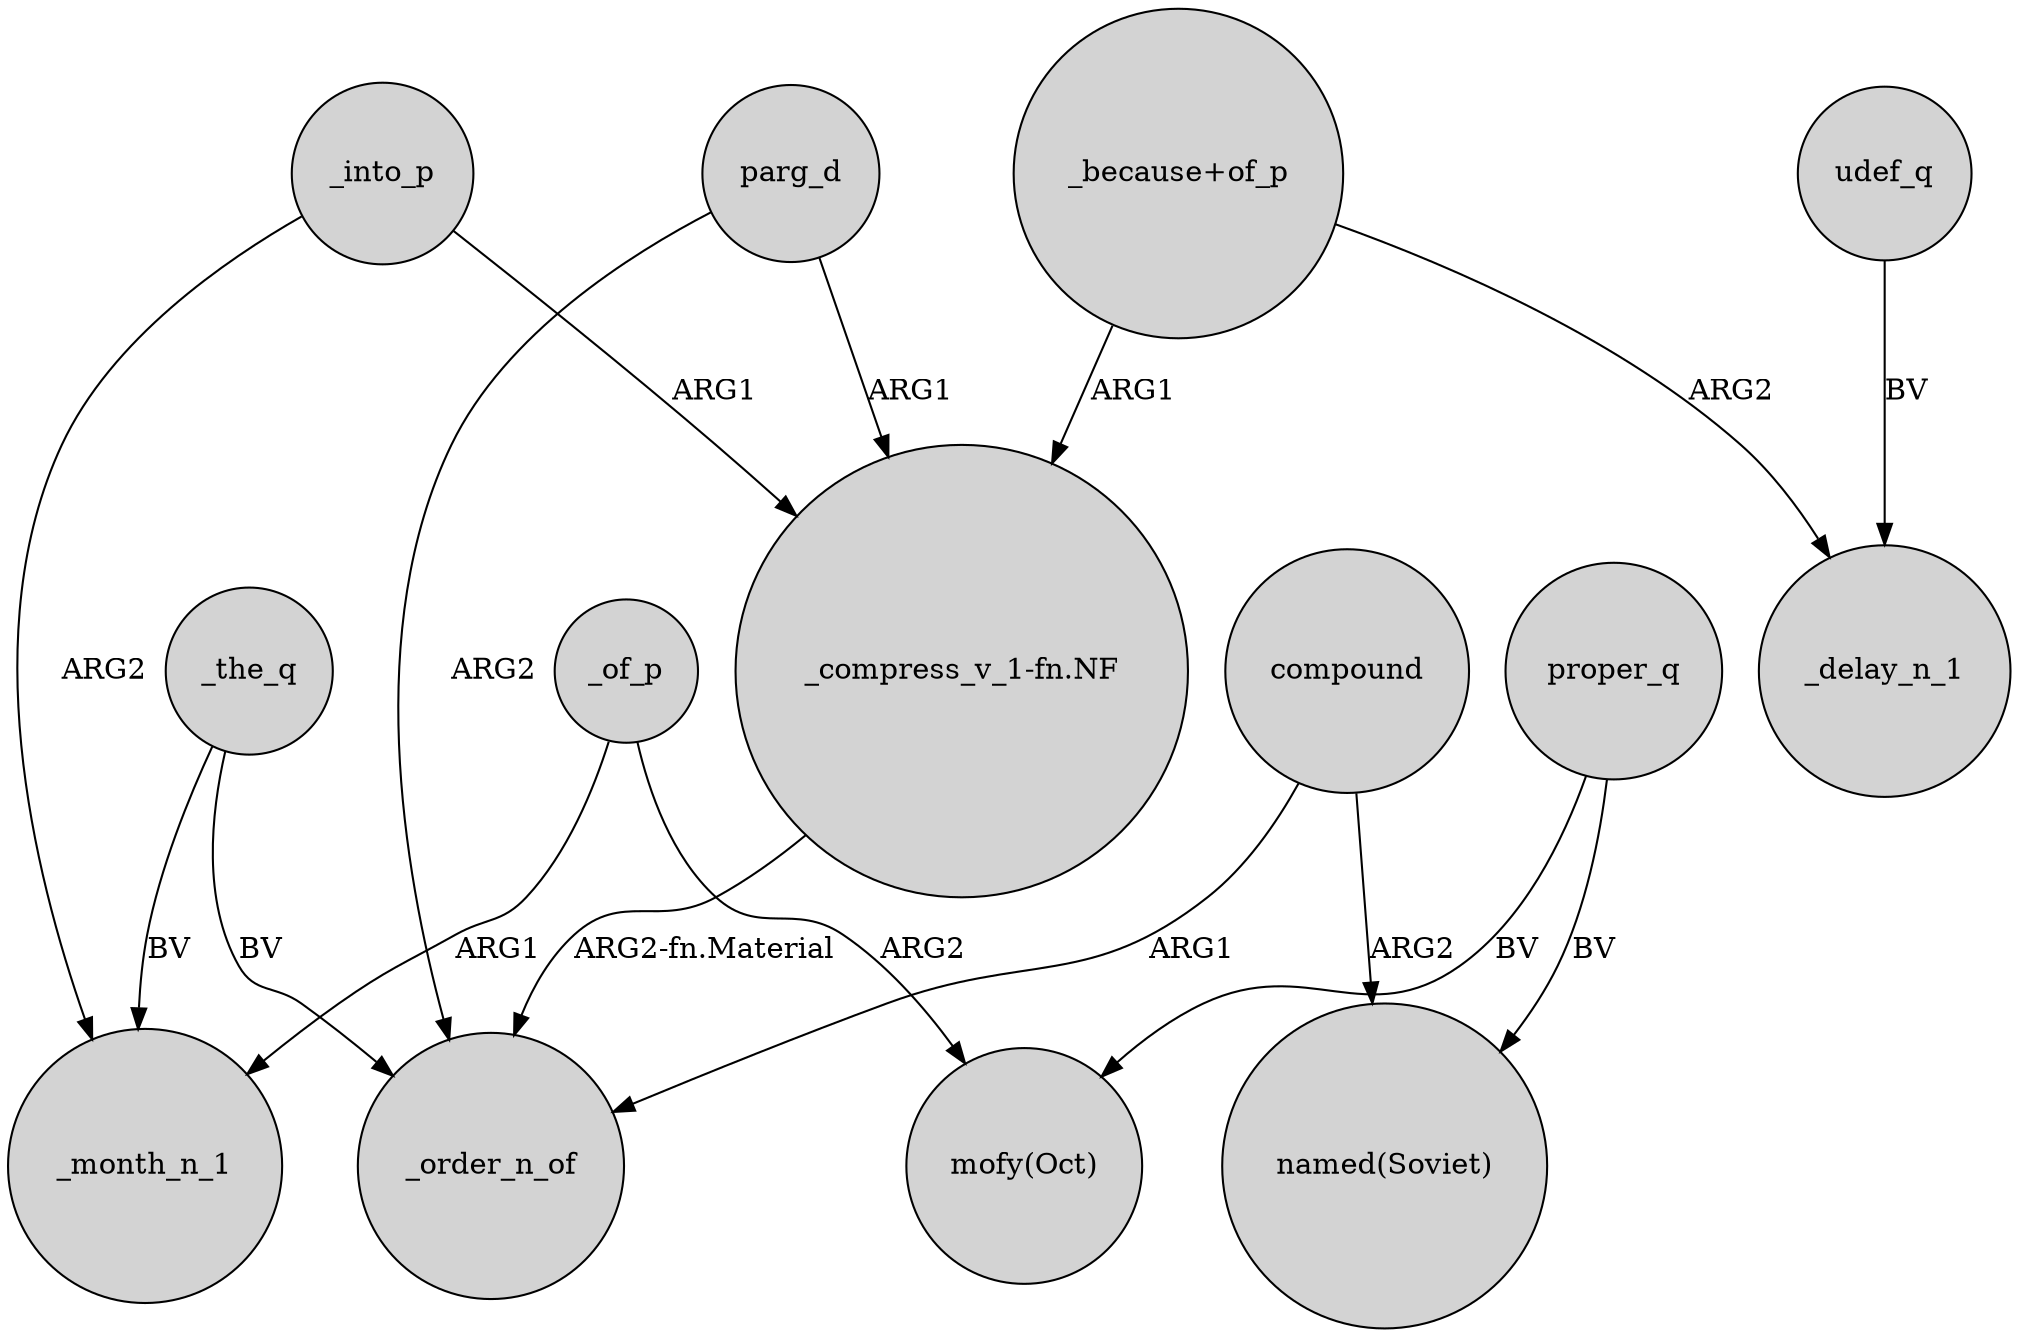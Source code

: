 digraph {
	node [shape=circle style=filled]
	_the_q -> _month_n_1 [label=BV]
	_into_p -> "_compress_v_1-fn.NF" [label=ARG1]
	parg_d -> "_compress_v_1-fn.NF" [label=ARG1]
	proper_q -> "mofy(Oct)" [label=BV]
	compound -> _order_n_of [label=ARG1]
	_the_q -> _order_n_of [label=BV]
	udef_q -> _delay_n_1 [label=BV]
	proper_q -> "named(Soviet)" [label=BV]
	_of_p -> _month_n_1 [label=ARG1]
	parg_d -> _order_n_of [label=ARG2]
	_into_p -> _month_n_1 [label=ARG2]
	compound -> "named(Soviet)" [label=ARG2]
	_of_p -> "mofy(Oct)" [label=ARG2]
	"_compress_v_1-fn.NF" -> _order_n_of [label="ARG2-fn.Material"]
	"_because+of_p" -> "_compress_v_1-fn.NF" [label=ARG1]
	"_because+of_p" -> _delay_n_1 [label=ARG2]
}
